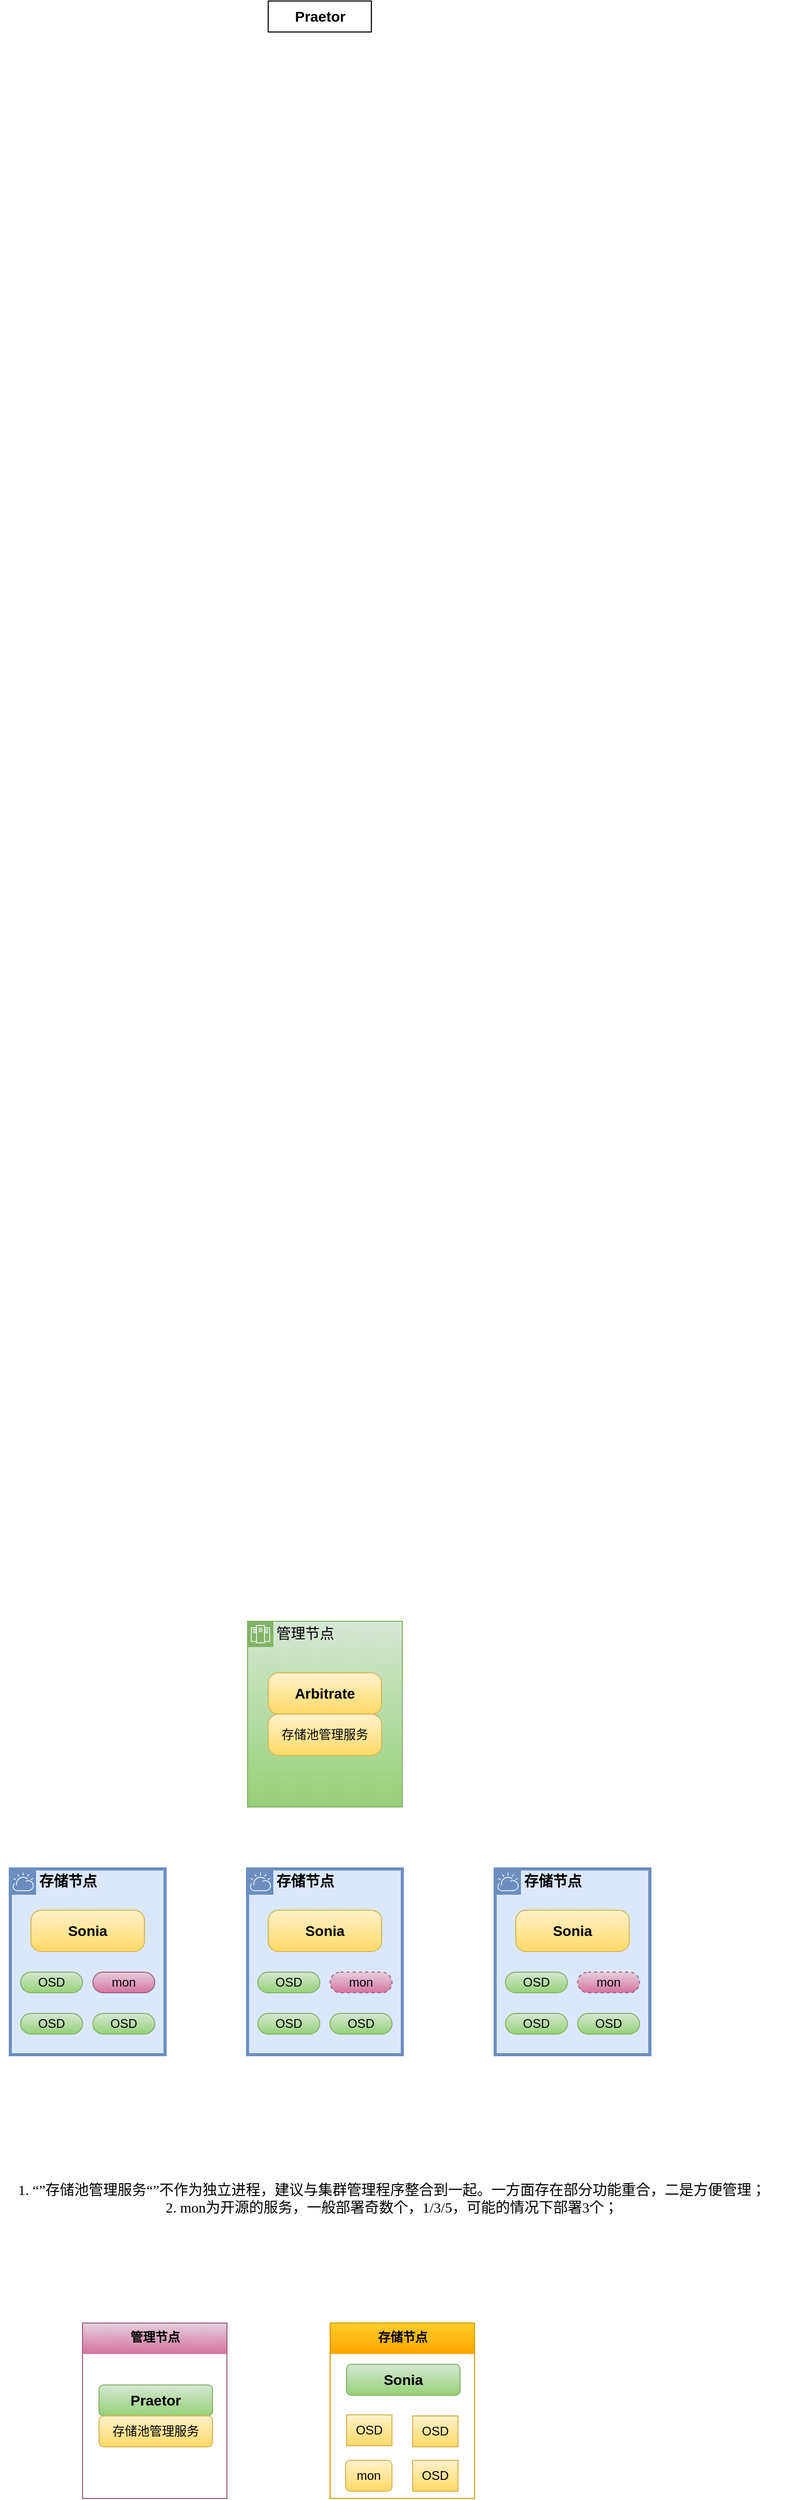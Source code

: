 <mxfile version="17.2.4" type="github">
  <diagram name="Page-1" id="e56a1550-8fbb-45ad-956c-1786394a9013">
    <mxGraphModel dx="1099" dy="699" grid="1" gridSize="10" guides="1" tooltips="1" connect="1" arrows="1" fold="1" page="1" pageScale="1" pageWidth="1100" pageHeight="850" background="none" math="0" shadow="0">
      <root>
        <mxCell id="0" />
        <mxCell id="1" parent="0" />
        <mxCell id="GadBjQE-sX0rK0ryPOzv-15" value="&lt;font style=&quot;font-size: 14px&quot; face=&quot;Times New Roman&quot;&gt;管理节点&lt;/font&gt;" style="shape=mxgraph.ibm.box;prType=zone;fontStyle=0;verticalAlign=top;align=left;spacingLeft=32;spacingTop=4;fillColor=#d5e8d4;rounded=0;whiteSpace=wrap;html=1;strokeColor=#82b366;strokeWidth=1;dashed=0;container=1;spacing=-4;collapsible=0;expand=0;recursiveResize=0;sketch=0;gradientColor=#97d077;" parent="1" vertex="1">
          <mxGeometry x="440" y="1600" width="150" height="180" as="geometry" />
        </mxCell>
        <mxCell id="GadBjQE-sX0rK0ryPOzv-3" value="&lt;font style=&quot;font-size: 14px&quot;&gt;&lt;b&gt;Arbitrate&lt;/b&gt;&lt;/font&gt;" style="html=1;outlineConnect=0;whiteSpace=wrap;fillColor=#fff2cc;shape=mxgraph.archimate3.application;archiType=rounded;sketch=0;strokeColor=#d6b656;gradientColor=#ffd966;" parent="GadBjQE-sX0rK0ryPOzv-15" vertex="1">
          <mxGeometry x="20" y="50" width="110" height="40" as="geometry" />
        </mxCell>
        <mxCell id="GadBjQE-sX0rK0ryPOzv-17" value="存储池管理服务" style="html=1;outlineConnect=0;whiteSpace=wrap;fillColor=#fff2cc;shape=mxgraph.archimate3.application;archiType=rounded;sketch=0;strokeColor=#d6b656;gradientColor=#ffd966;" parent="GadBjQE-sX0rK0ryPOzv-15" vertex="1">
          <mxGeometry x="20" y="90" width="110" height="40" as="geometry" />
        </mxCell>
        <mxCell id="GadBjQE-sX0rK0ryPOzv-21" value="&lt;font style=&quot;font-size: 14px&quot; face=&quot;Times New Roman&quot;&gt;&lt;b&gt;存储节点&lt;/b&gt;&lt;/font&gt;" style="shape=mxgraph.ibm.box;prType=cloud;fontStyle=0;verticalAlign=top;align=left;spacingLeft=32;spacingTop=4;rounded=0;whiteSpace=wrap;html=1;strokeWidth=3;dashed=0;container=1;spacing=-4;collapsible=0;expand=0;recursiveResize=0;sketch=0;shadow=0;fillColor=#dae8fc;strokeColor=#6c8ebf;" parent="1" vertex="1">
          <mxGeometry x="210" y="1840" width="150" height="180" as="geometry" />
        </mxCell>
        <mxCell id="GadBjQE-sX0rK0ryPOzv-22" value="&lt;font style=&quot;font-size: 14px&quot;&gt;&lt;b&gt;Sonia&lt;/b&gt;&lt;/font&gt;" style="html=1;outlineConnect=0;whiteSpace=wrap;shape=mxgraph.archimate3.application;archiType=rounded;sketch=0;fillColor=#fff2cc;strokeColor=#d6b656;gradientColor=#ffd966;" parent="GadBjQE-sX0rK0ryPOzv-21" vertex="1">
          <mxGeometry x="20" y="40" width="110" height="40" as="geometry" />
        </mxCell>
        <mxCell id="GadBjQE-sX0rK0ryPOzv-23" value="OSD" style="html=1;outlineConnect=0;whiteSpace=wrap;shape=mxgraph.archimate3.application;archiType=rounded;sketch=0;fillColor=#d5e8d4;strokeColor=#82b366;gradientColor=#97d077;" parent="GadBjQE-sX0rK0ryPOzv-21" vertex="1">
          <mxGeometry x="10" y="100" width="60" height="20" as="geometry" />
        </mxCell>
        <mxCell id="GadBjQE-sX0rK0ryPOzv-25" value="OSD" style="html=1;outlineConnect=0;whiteSpace=wrap;shape=mxgraph.archimate3.application;archiType=rounded;sketch=0;fillColor=#d5e8d4;strokeColor=#82b366;gradientColor=#97d077;" parent="GadBjQE-sX0rK0ryPOzv-21" vertex="1">
          <mxGeometry x="10" y="140" width="60" height="20" as="geometry" />
        </mxCell>
        <mxCell id="GadBjQE-sX0rK0ryPOzv-27" value="mon" style="html=1;outlineConnect=0;whiteSpace=wrap;shape=mxgraph.archimate3.application;archiType=rounded;sketch=0;fillColor=#e6d0de;strokeColor=#996185;gradientColor=#d5739d;" parent="GadBjQE-sX0rK0ryPOzv-21" vertex="1">
          <mxGeometry x="80" y="100" width="60" height="20" as="geometry" />
        </mxCell>
        <mxCell id="GadBjQE-sX0rK0ryPOzv-28" value="OSD" style="html=1;outlineConnect=0;whiteSpace=wrap;shape=mxgraph.archimate3.application;archiType=rounded;sketch=0;fillColor=#d5e8d4;strokeColor=#82b366;gradientColor=#97d077;" parent="GadBjQE-sX0rK0ryPOzv-21" vertex="1">
          <mxGeometry x="80" y="140" width="60" height="20" as="geometry" />
        </mxCell>
        <mxCell id="GadBjQE-sX0rK0ryPOzv-48" value="&lt;font style=&quot;font-size: 14px&quot; face=&quot;Times New Roman&quot;&gt;&lt;b&gt;存储节点&lt;/b&gt;&lt;/font&gt;" style="shape=mxgraph.ibm.box;prType=cloud;fontStyle=0;verticalAlign=top;align=left;spacingLeft=32;spacingTop=4;rounded=0;whiteSpace=wrap;html=1;strokeWidth=3;dashed=0;container=1;spacing=-4;collapsible=0;expand=0;recursiveResize=0;sketch=0;shadow=0;fillColor=#dae8fc;strokeColor=#6c8ebf;" parent="1" vertex="1">
          <mxGeometry x="440" y="1840" width="150" height="180" as="geometry" />
        </mxCell>
        <mxCell id="GadBjQE-sX0rK0ryPOzv-49" value="&lt;font style=&quot;font-size: 14px&quot;&gt;&lt;b&gt;Sonia&lt;/b&gt;&lt;/font&gt;" style="html=1;outlineConnect=0;whiteSpace=wrap;shape=mxgraph.archimate3.application;archiType=rounded;sketch=0;fillColor=#fff2cc;strokeColor=#d6b656;gradientColor=#ffd966;" parent="GadBjQE-sX0rK0ryPOzv-48" vertex="1">
          <mxGeometry x="20" y="40" width="110" height="40" as="geometry" />
        </mxCell>
        <mxCell id="GadBjQE-sX0rK0ryPOzv-50" value="OSD" style="html=1;outlineConnect=0;whiteSpace=wrap;shape=mxgraph.archimate3.application;archiType=rounded;sketch=0;fillColor=#d5e8d4;strokeColor=#82b366;gradientColor=#97d077;" parent="GadBjQE-sX0rK0ryPOzv-48" vertex="1">
          <mxGeometry x="10" y="100" width="60" height="20" as="geometry" />
        </mxCell>
        <mxCell id="GadBjQE-sX0rK0ryPOzv-51" value="OSD" style="html=1;outlineConnect=0;whiteSpace=wrap;shape=mxgraph.archimate3.application;archiType=rounded;sketch=0;fillColor=#d5e8d4;strokeColor=#82b366;gradientColor=#97d077;" parent="GadBjQE-sX0rK0ryPOzv-48" vertex="1">
          <mxGeometry x="10" y="140" width="60" height="20" as="geometry" />
        </mxCell>
        <mxCell id="GadBjQE-sX0rK0ryPOzv-52" value="mon" style="html=1;outlineConnect=0;whiteSpace=wrap;shape=mxgraph.archimate3.application;archiType=rounded;sketch=0;fillColor=#e6d0de;strokeColor=#996185;gradientColor=#d5739d;dashed=1;" parent="GadBjQE-sX0rK0ryPOzv-48" vertex="1">
          <mxGeometry x="80" y="100" width="60" height="20" as="geometry" />
        </mxCell>
        <mxCell id="GadBjQE-sX0rK0ryPOzv-53" value="OSD" style="html=1;outlineConnect=0;whiteSpace=wrap;shape=mxgraph.archimate3.application;archiType=rounded;sketch=0;fillColor=#d5e8d4;strokeColor=#82b366;gradientColor=#97d077;" parent="GadBjQE-sX0rK0ryPOzv-48" vertex="1">
          <mxGeometry x="80" y="140" width="60" height="20" as="geometry" />
        </mxCell>
        <mxCell id="GadBjQE-sX0rK0ryPOzv-54" value="&lt;font style=&quot;font-size: 14px&quot; face=&quot;Times New Roman&quot;&gt;&lt;b&gt;存储节点&lt;/b&gt;&lt;/font&gt;" style="shape=mxgraph.ibm.box;prType=cloud;fontStyle=0;verticalAlign=top;align=left;spacingLeft=32;spacingTop=4;rounded=0;whiteSpace=wrap;html=1;strokeWidth=3;dashed=0;container=1;spacing=-4;collapsible=0;expand=0;recursiveResize=0;sketch=0;shadow=0;fillColor=#dae8fc;strokeColor=#6c8ebf;" parent="1" vertex="1">
          <mxGeometry x="680" y="1840" width="150" height="180" as="geometry" />
        </mxCell>
        <mxCell id="GadBjQE-sX0rK0ryPOzv-55" value="&lt;font style=&quot;font-size: 14px&quot;&gt;&lt;b&gt;Sonia&lt;/b&gt;&lt;/font&gt;" style="html=1;outlineConnect=0;whiteSpace=wrap;shape=mxgraph.archimate3.application;archiType=rounded;sketch=0;fillColor=#fff2cc;strokeColor=#d6b656;gradientColor=#ffd966;" parent="GadBjQE-sX0rK0ryPOzv-54" vertex="1">
          <mxGeometry x="20" y="40" width="110" height="40" as="geometry" />
        </mxCell>
        <mxCell id="GadBjQE-sX0rK0ryPOzv-56" value="OSD" style="html=1;outlineConnect=0;whiteSpace=wrap;shape=mxgraph.archimate3.application;archiType=rounded;sketch=0;fillColor=#d5e8d4;strokeColor=#82b366;gradientColor=#97d077;" parent="GadBjQE-sX0rK0ryPOzv-54" vertex="1">
          <mxGeometry x="10" y="100" width="60" height="20" as="geometry" />
        </mxCell>
        <mxCell id="GadBjQE-sX0rK0ryPOzv-57" value="OSD" style="html=1;outlineConnect=0;whiteSpace=wrap;shape=mxgraph.archimate3.application;archiType=rounded;sketch=0;fillColor=#d5e8d4;strokeColor=#82b366;gradientColor=#97d077;" parent="GadBjQE-sX0rK0ryPOzv-54" vertex="1">
          <mxGeometry x="10" y="140" width="60" height="20" as="geometry" />
        </mxCell>
        <mxCell id="GadBjQE-sX0rK0ryPOzv-58" value="mon" style="html=1;outlineConnect=0;whiteSpace=wrap;shape=mxgraph.archimate3.application;archiType=rounded;sketch=0;fillColor=#e6d0de;strokeColor=#996185;gradientColor=#d5739d;dashed=1;" parent="GadBjQE-sX0rK0ryPOzv-54" vertex="1">
          <mxGeometry x="80" y="100" width="60" height="20" as="geometry" />
        </mxCell>
        <mxCell id="GadBjQE-sX0rK0ryPOzv-59" value="OSD" style="html=1;outlineConnect=0;whiteSpace=wrap;shape=mxgraph.archimate3.application;archiType=rounded;sketch=0;fillColor=#d5e8d4;strokeColor=#82b366;gradientColor=#97d077;" parent="GadBjQE-sX0rK0ryPOzv-54" vertex="1">
          <mxGeometry x="80" y="140" width="60" height="20" as="geometry" />
        </mxCell>
        <mxCell id="GadBjQE-sX0rK0ryPOzv-60" value="1. “”存储池管理服务“”不作为独立进程，建议与集群管理程序整合到一起。一方面存在部分功能重合，二是方便管理；&lt;br&gt;2. mon为开源的服务，一般部署奇数个，1/3/5，可能的情况下部署3个；" style="text;html=1;strokeColor=none;fillColor=none;align=center;verticalAlign=middle;whiteSpace=wrap;rounded=0;shadow=0;dashed=1;sketch=0;fontFamily=Times New Roman;fontSize=14;" parent="1" vertex="1">
          <mxGeometry x="200" y="2120" width="760" height="80" as="geometry" />
        </mxCell>
        <mxCell id="AsN4AC2DZJ2JoEycZxZ7-1" value="管理节点" style="swimlane;fontStyle=1;align=center;verticalAlign=top;childLayout=stackLayout;horizontal=1;startSize=30;horizontalStack=0;resizeParent=1;resizeParentMax=0;resizeLast=0;collapsible=0;marginBottom=0;html=1;rounded=0;arcSize=50;fillColor=#e6d0de;strokeColor=#996185;gradientColor=#d5739d;shadow=0;sketch=0;glass=0;swimlaneLine=0;" vertex="1" parent="1">
          <mxGeometry x="280" y="2280" width="140" height="170" as="geometry" />
        </mxCell>
        <mxCell id="AsN4AC2DZJ2JoEycZxZ7-23" value="&lt;b style=&quot;font-size: 14px&quot;&gt;Praetor&lt;/b&gt;" style="html=1;align=center;verticalAlign=middle;rotatable=0;" vertex="1" parent="1">
          <mxGeometry width="100" height="30" relative="1" as="geometry">
            <mxPoint x="460" y="30" as="offset" />
          </mxGeometry>
        </mxCell>
        <mxCell id="AsN4AC2DZJ2JoEycZxZ7-30" value="&lt;b style=&quot;font-size: 14px&quot;&gt;Praetor&lt;/b&gt;" style="rounded=1;whiteSpace=wrap;html=1;fillColor=#d5e8d4;gradientColor=#97d077;strokeColor=#82b366;" vertex="1" parent="1">
          <mxGeometry x="296" y="2340" width="110" height="30" as="geometry" />
        </mxCell>
        <mxCell id="AsN4AC2DZJ2JoEycZxZ7-31" value="存储池管理服务" style="rounded=1;whiteSpace=wrap;html=1;fillColor=#fff2cc;gradientColor=#ffd966;strokeColor=#d6b656;" vertex="1" parent="1">
          <mxGeometry x="296" y="2370" width="110" height="30" as="geometry" />
        </mxCell>
        <mxCell id="AsN4AC2DZJ2JoEycZxZ7-32" value="存储节点" style="swimlane;fontStyle=1;align=center;verticalAlign=top;childLayout=stackLayout;horizontal=1;startSize=30;horizontalStack=0;resizeParent=1;resizeParentMax=0;resizeLast=0;collapsible=0;marginBottom=0;html=1;rounded=0;arcSize=50;fillColor=#ffcd28;strokeColor=#d79b00;gradientColor=#ffa500;shadow=0;sketch=0;glass=0;swimlaneLine=0;" vertex="1" parent="1">
          <mxGeometry x="520" y="2280" width="140" height="170" as="geometry" />
        </mxCell>
        <mxCell id="AsN4AC2DZJ2JoEycZxZ7-33" value="&lt;b style=&quot;font-size: 14px&quot;&gt;Sonia&lt;/b&gt;" style="rounded=1;whiteSpace=wrap;html=1;fillColor=#d5e8d4;gradientColor=#97d077;strokeColor=#82b366;" vertex="1" parent="1">
          <mxGeometry x="536" y="2320" width="110" height="30" as="geometry" />
        </mxCell>
        <mxCell id="AsN4AC2DZJ2JoEycZxZ7-34" value="OSD" style="rounded=1;whiteSpace=wrap;html=1;fillColor=#fff2cc;gradientColor=#ffd966;strokeColor=#d6b656;arcSize=0;" vertex="1" parent="1">
          <mxGeometry x="536" y="2369" width="44" height="30" as="geometry" />
        </mxCell>
        <mxCell id="AsN4AC2DZJ2JoEycZxZ7-37" value="mon" style="rounded=1;whiteSpace=wrap;html=1;fillColor=#fff2cc;gradientColor=#ffd966;strokeColor=#d6b656;" vertex="1" parent="1">
          <mxGeometry x="535" y="2413" width="45" height="30" as="geometry" />
        </mxCell>
        <mxCell id="AsN4AC2DZJ2JoEycZxZ7-39" value="OSD" style="rounded=1;whiteSpace=wrap;html=1;fillColor=#fff2cc;gradientColor=#ffd966;strokeColor=#d6b656;arcSize=0;" vertex="1" parent="1">
          <mxGeometry x="600" y="2370" width="44" height="30" as="geometry" />
        </mxCell>
        <mxCell id="AsN4AC2DZJ2JoEycZxZ7-40" value="OSD" style="rounded=1;whiteSpace=wrap;html=1;fillColor=#fff2cc;gradientColor=#ffd966;strokeColor=#d6b656;arcSize=0;" vertex="1" parent="1">
          <mxGeometry x="600" y="2413" width="44" height="30" as="geometry" />
        </mxCell>
      </root>
    </mxGraphModel>
  </diagram>
</mxfile>
